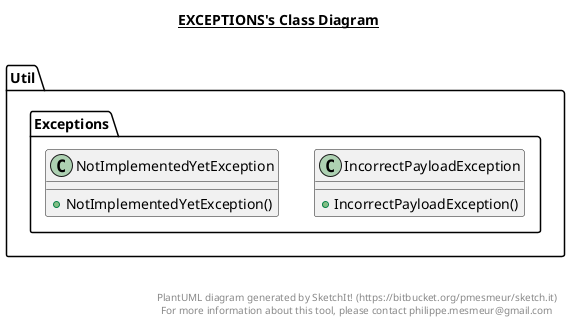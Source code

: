 @startuml

title __EXCEPTIONS's Class Diagram__\n

  namespace Util {
    namespace Exceptions {
      class Util.Exceptions.IncorrectPayloadException {
          + IncorrectPayloadException()
      }
    }
  }
  

  namespace Util {
    namespace Exceptions {
      class Util.Exceptions.NotImplementedYetException {
          + NotImplementedYetException()
      }
    }
  }
  



right footer


PlantUML diagram generated by SketchIt! (https://bitbucket.org/pmesmeur/sketch.it)
For more information about this tool, please contact philippe.mesmeur@gmail.com
endfooter

@enduml
